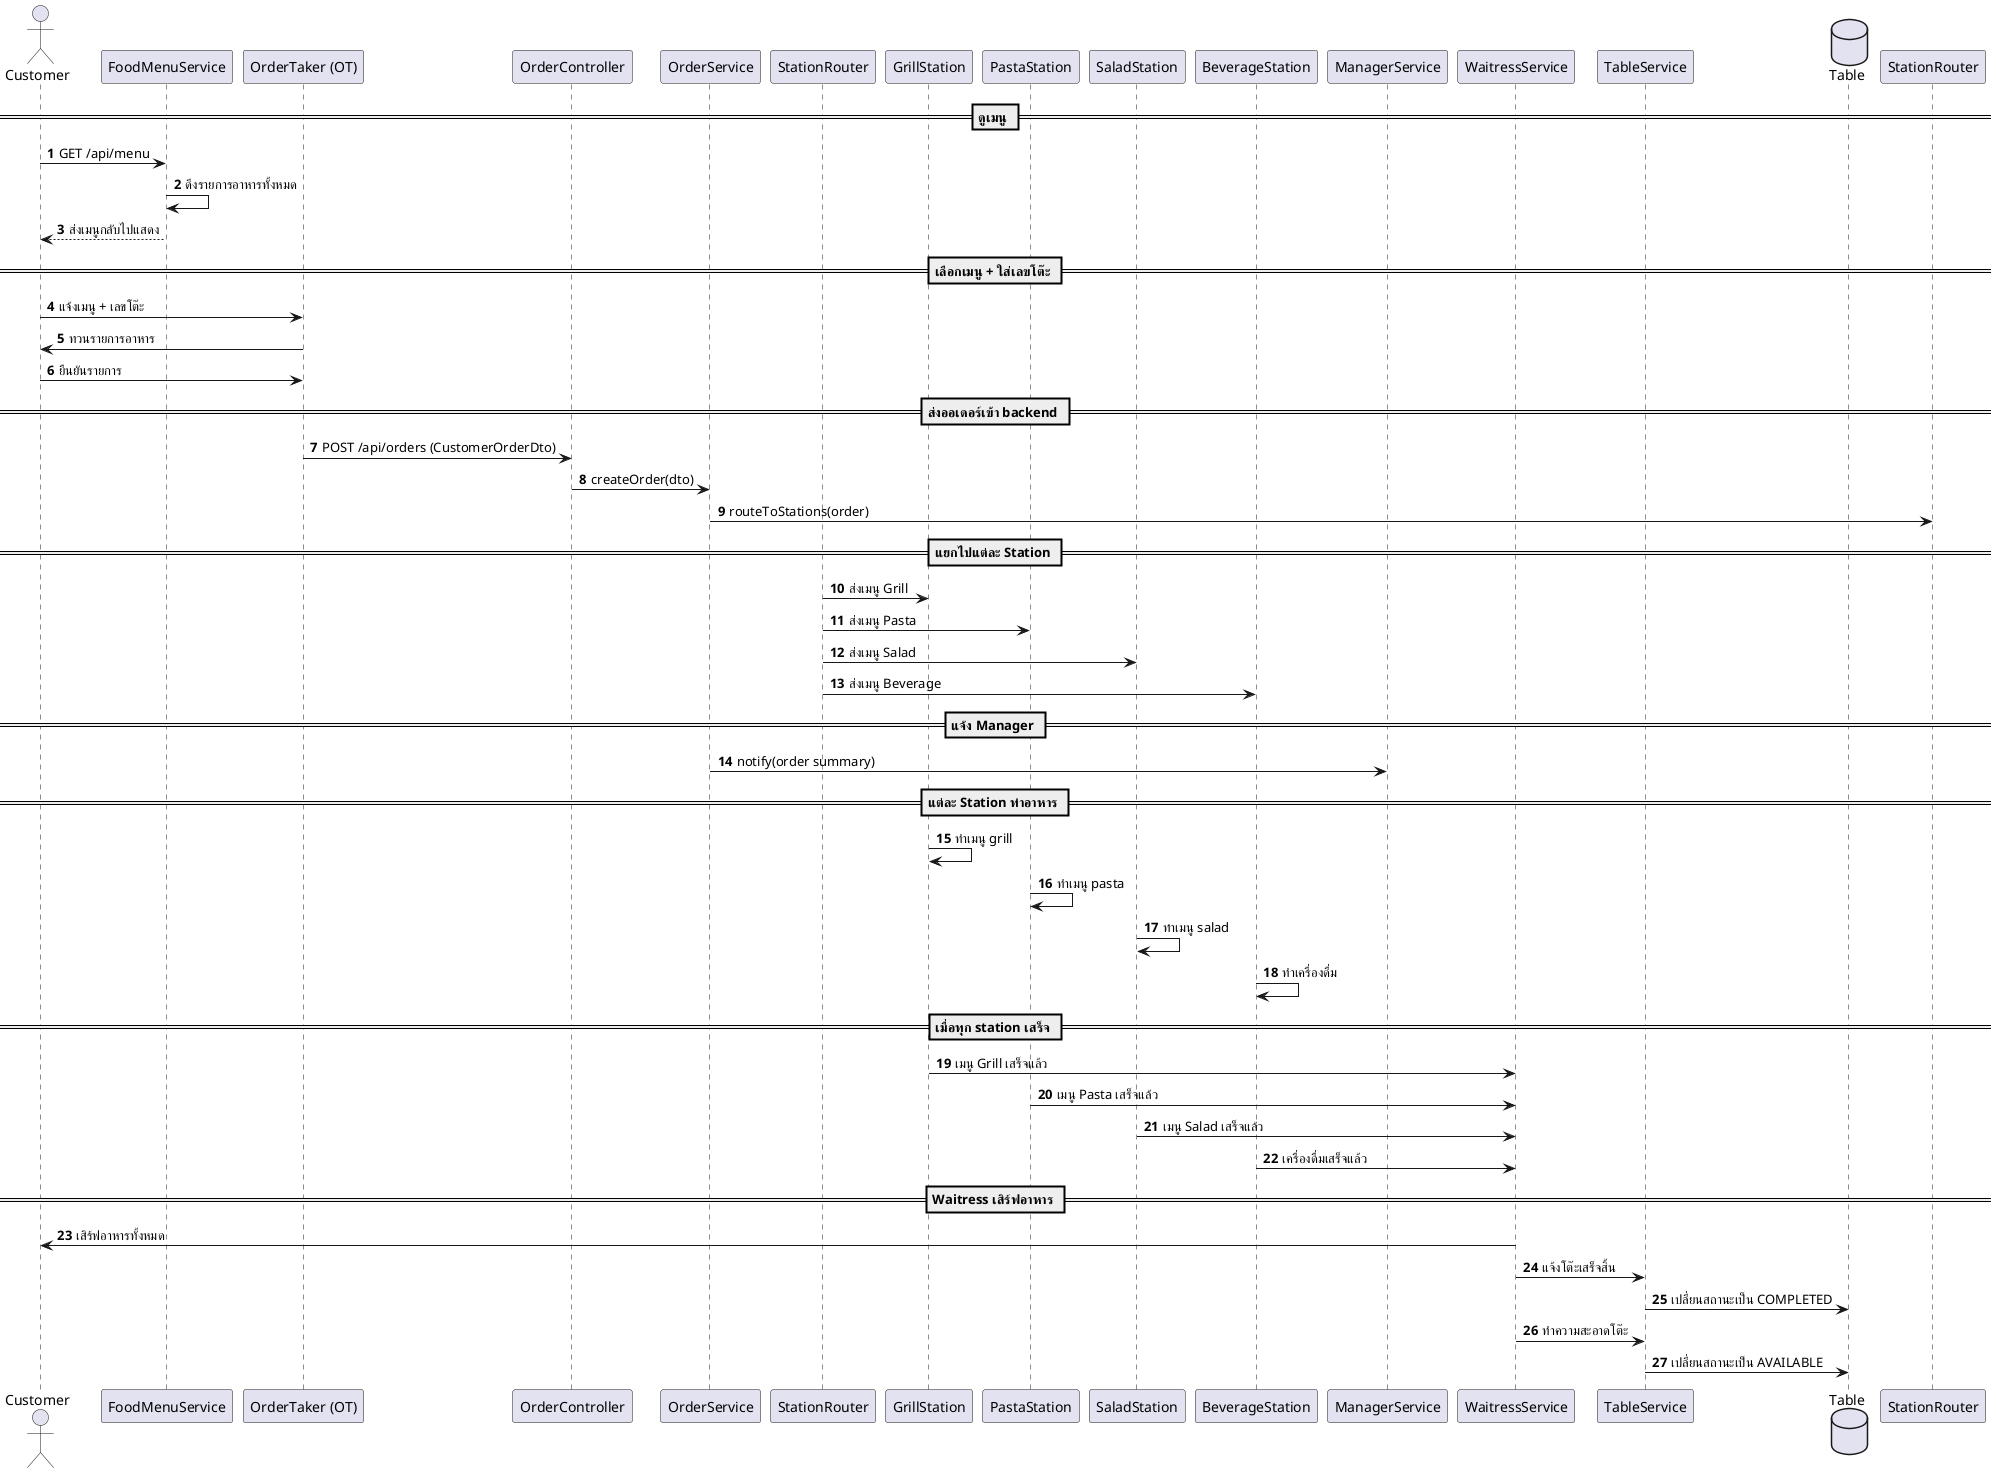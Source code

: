 @startuml
'https://plantuml.com/sequence-diagram

autonumber
actor Customer
participant "FoodMenuService" as MenuService
participant "OrderTaker (OT)" as OT
participant "OrderController" as Controller
participant "OrderService" as OrderService
participant "StationRouter" as Router
participant "GrillStation" as Grill
participant "PastaStation" as Pasta
participant "SaladStation" as Salad
participant "BeverageStation" as Beverage
participant "ManagerService" as Manager
participant "WaitressService" as Waitress
participant "TableService" as TableService
database "Table" as Table

== ดูเมนู ==
Customer -> MenuService : GET /api/menu
MenuService -> MenuService : ดึงรายการอาหารทั้งหมด
MenuService --> Customer : ส่งเมนูกลับไปแสดง

== เลือกเมนู + ใส่เลขโต๊ะ ==
Customer -> OT : แจ้งเมนู + เลขโต๊ะ
OT -> Customer : ทวนรายการอาหาร
Customer -> OT : ยืนยันรายการ

== ส่งออเดอร์เข้า backend ==
OT -> Controller : POST /api/orders (CustomerOrderDto)
Controller -> OrderService : createOrder(dto)
OrderService -> StationRouter : routeToStations(order)

== แยกไปแต่ละ Station ==
Router -> Grill : ส่งเมนู Grill
Router -> Pasta : ส่งเมนู Pasta
Router -> Salad : ส่งเมนู Salad
Router -> Beverage : ส่งเมนู Beverage

== แจ้ง Manager ==
OrderService -> Manager : notify(order summary)

== แต่ละ Station ทำอาหาร ==
Grill -> Grill : ทำเมนู grill
Pasta -> Pasta : ทำเมนู pasta
Salad -> Salad : ทำเมนู salad
Beverage -> Beverage : ทำเครื่องดื่ม

== เมื่อทุก station เสร็จ ==
Grill -> Waitress : เมนู Grill เสร็จแล้ว
Pasta -> Waitress : เมนู Pasta เสร็จแล้ว
Salad -> Waitress : เมนู Salad เสร็จแล้ว
Beverage -> Waitress : เครื่องดื่มเสร็จแล้ว

== Waitress เสิร์ฟอาหาร ==
Waitress -> Customer : เสิร์ฟอาหารทั้งหมด
Waitress -> TableService : แจ้งโต๊ะเสร็จสิ้น
TableService -> Table : เปลี่ยนสถานะเป็น COMPLETED
Waitress -> "TableService" : ทำความสะอาดโต๊ะ
TableService -> Table : เปลี่ยนสถานะเป็น AVAILABLE



@enduml